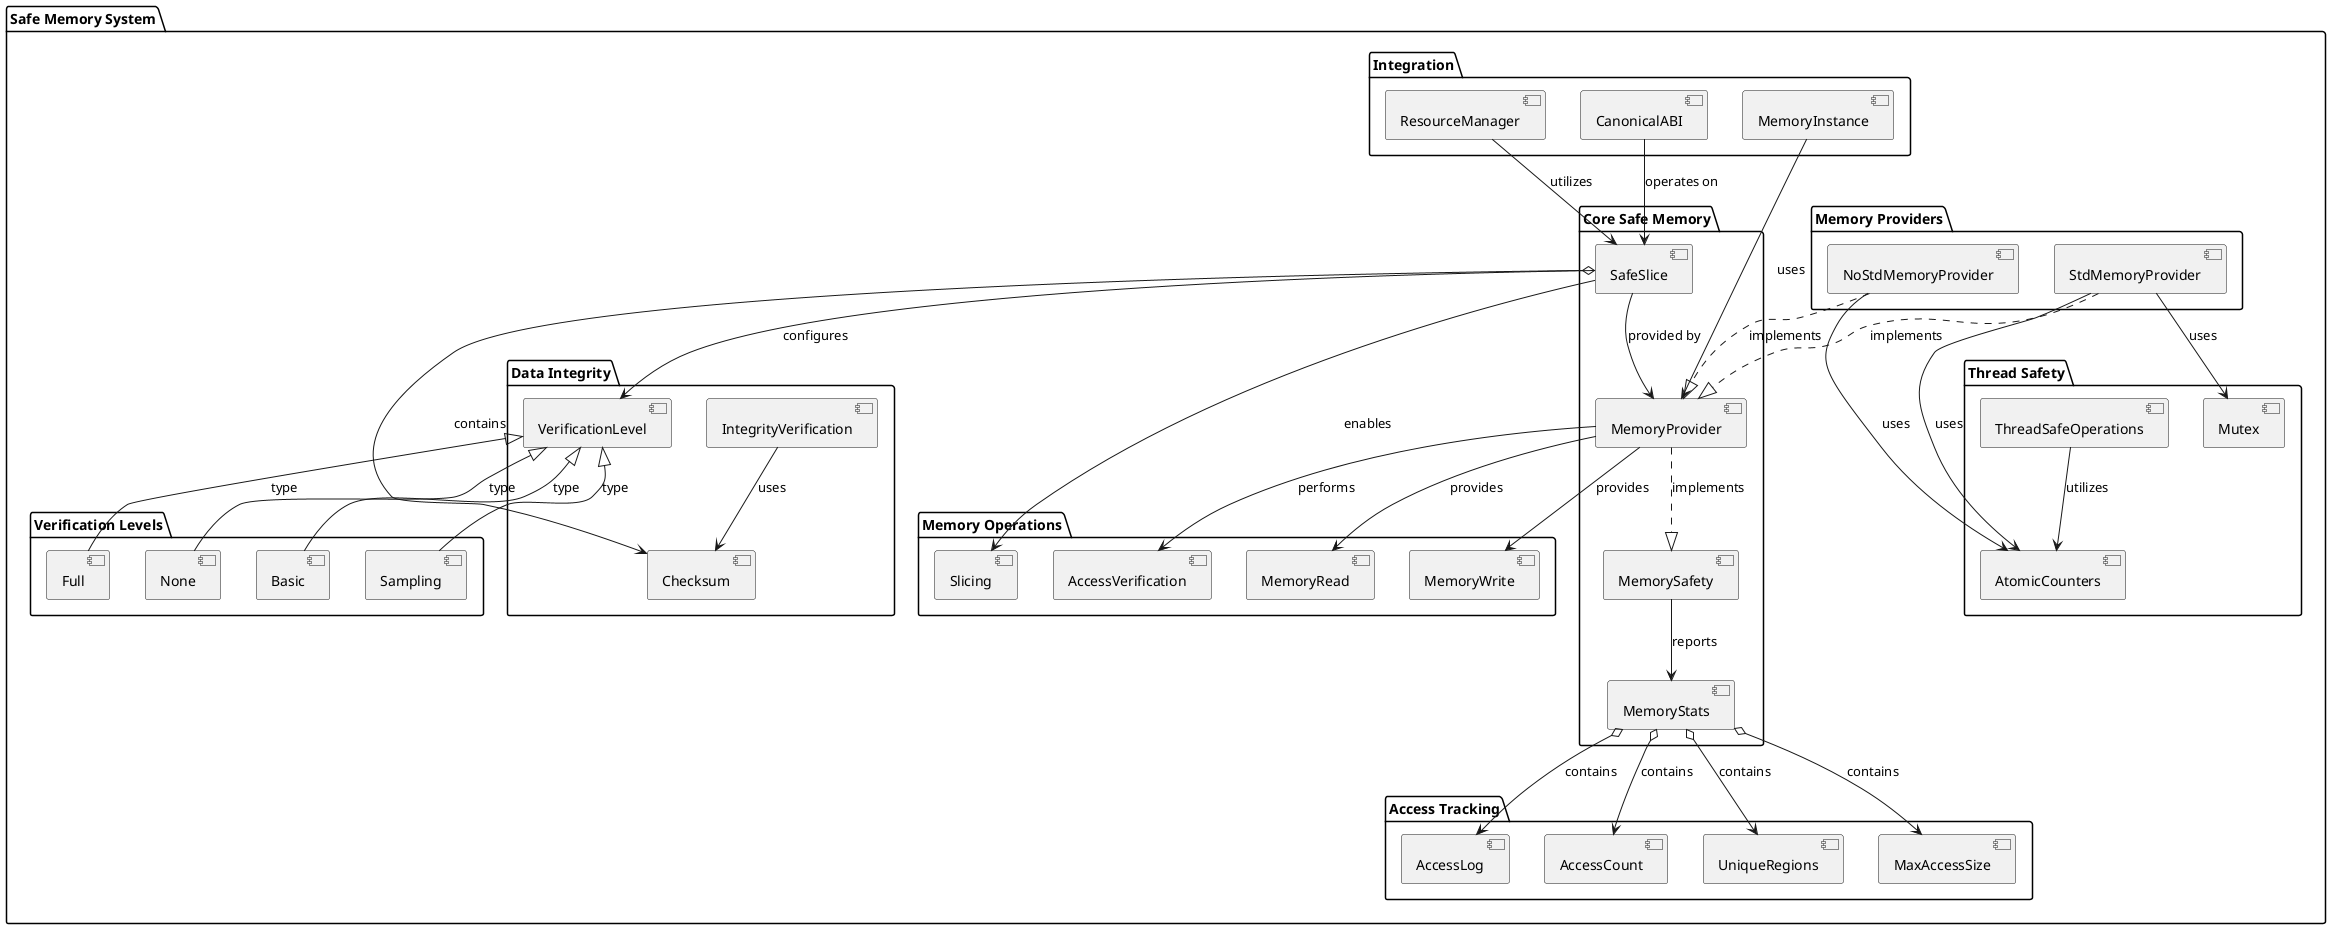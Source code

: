 @startuml

package "Safe Memory System" {
  package "Core Safe Memory" {
    [SafeSlice] as SafeSlice
    [MemoryProvider] as Provider
    [MemorySafety] as Safety
    [MemoryStats] as Stats
    
    SafeSlice --> Provider : provided by
    Provider ..|> Safety : implements
    Safety --> Stats : reports
  }
  
  package "Memory Providers" {
    [StdMemoryProvider] as StdProvider
    [NoStdMemoryProvider] as NoStdProvider
    
    StdProvider ..|> Provider : implements
    NoStdProvider ..|> Provider : implements
  }
  
  package "Data Integrity" {
    [Checksum] as Checksum
    [VerificationLevel] as VerifyLevel
    [IntegrityVerification] as Verify
    
    SafeSlice o--> Checksum : contains
    SafeSlice --> VerifyLevel : configures
    Verify --> Checksum : uses
  }
  
  package "Verification Levels" {
    [None] as None
    [Basic] as Basic
    [Sampling] as Sampling
    [Full] as Full
    
    VerifyLevel <|-- None : type
    VerifyLevel <|-- Basic : type
    VerifyLevel <|-- Sampling : type
    VerifyLevel <|-- Full : type
  }
  
  package "Memory Operations" {
    [MemoryRead] as Read
    [MemoryWrite] as Write
    [Slicing] as Slice
    [AccessVerification] as AccessVerify
    
    Provider --> Read : provides
    Provider --> Write : provides
    SafeSlice --> Slice : enables
    Provider --> AccessVerify : performs
  }
  
  package "Access Tracking" {
    [AccessLog] as Log
    [AccessCount] as Count
    [UniqueRegions] as Regions
    [MaxAccessSize] as MaxSize
    
    Stats o--> Log : contains
    Stats o--> Count : contains
    Stats o--> Regions : contains
    Stats o--> MaxSize : contains
  }
  
  package "Thread Safety" {
    [AtomicCounters] as Atomic
    [Mutex] as Mutex
    [ThreadSafeOperations] as ThreadSafe
    
    StdProvider --> Atomic : uses
    StdProvider --> Mutex : uses
    NoStdProvider --> Atomic : uses
    ThreadSafe --> Atomic : utilizes
  }
  
  package "Integration" {
    [MemoryInstance] as MemInst
    [ResourceManager] as ResMan
    [CanonicalABI] as Canonical
    
    MemInst --> Provider : uses
    ResMan --> SafeSlice : utilizes
    Canonical --> SafeSlice : operates on
  }
}

@enduml 
